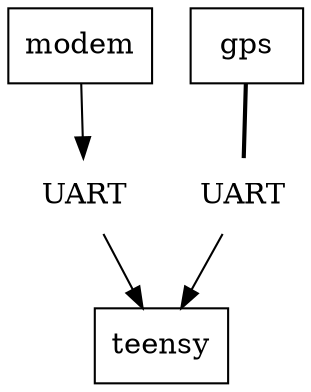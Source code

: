 digraph {
	node [shape=box];
	
	UART0 [shape=none,label="UART"];
	gps -> UART0 [style=bold,arrowhead=none];
	UART0 -> teensy;

	UART1 [shape=none,label="UART"];
	modem -> UART1;
	UART1 -> teensy;
	
}
